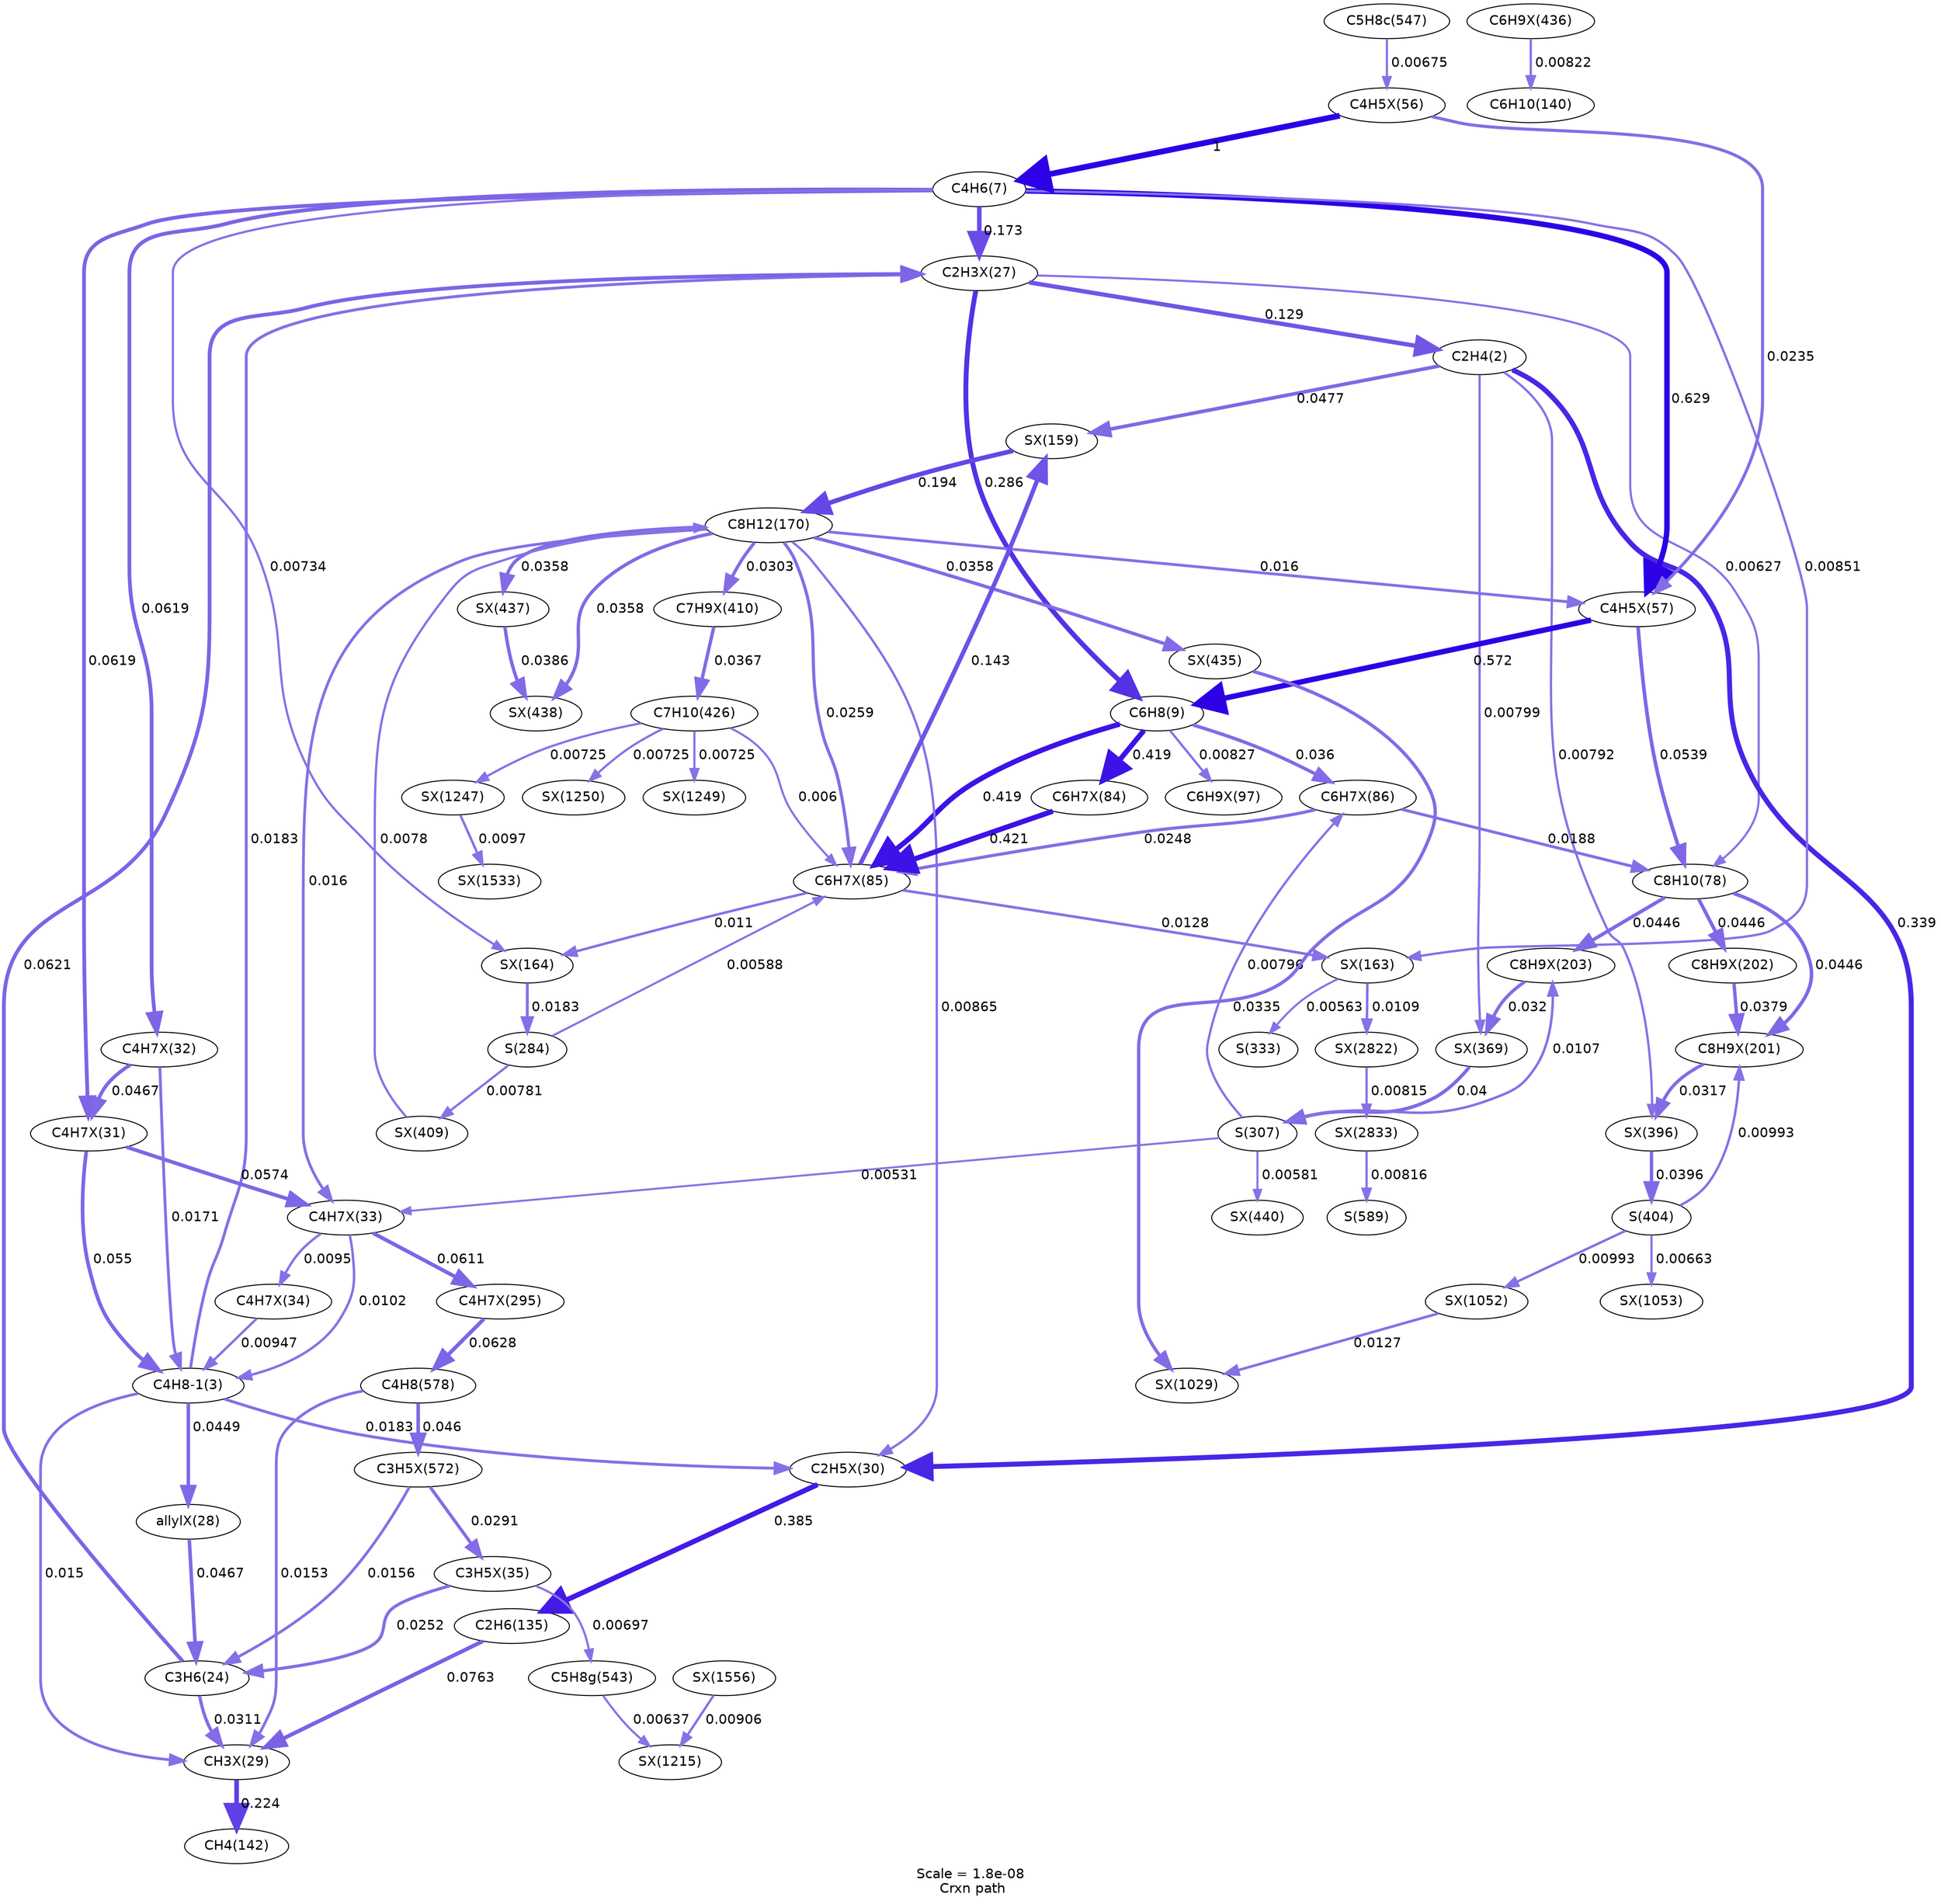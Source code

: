 digraph reaction_paths {
center=1;
s35 -> s5[fontname="Helvetica", style="setlinewidth(4.46)", arrowsize=2.23, color="0.7, 0.629, 0.9"
, label=" 0.129"];
s5 -> s38[fontname="Helvetica", style="setlinewidth(5.18)", arrowsize=2.59, color="0.7, 0.839, 0.9"
, label=" 0.339"];
s5 -> s52[fontname="Helvetica", style="setlinewidth(3.7)", arrowsize=1.85, color="0.7, 0.548, 0.9"
, label=" 0.0477"];
s5 -> s61[fontname="Helvetica", style="setlinewidth(2.35)", arrowsize=1.18, color="0.7, 0.508, 0.9"
, label=" 0.00799"];
s5 -> s63[fontname="Helvetica", style="setlinewidth(2.35)", arrowsize=1.17, color="0.7, 0.508, 0.9"
, label=" 0.00792"];
s8 -> s35[fontname="Helvetica", style="setlinewidth(4.67)", arrowsize=2.34, color="0.7, 0.673, 0.9"
, label=" 0.173"];
s35 -> s9[fontname="Helvetica", style="setlinewidth(5.05)", arrowsize=2.53, color="0.7, 0.786, 0.9"
, label=" 0.286"];
s6 -> s35[fontname="Helvetica", style="setlinewidth(2.98)", arrowsize=1.49, color="0.7, 0.518, 0.9"
, label=" 0.0183"];
s35 -> s12[fontname="Helvetica", style="setlinewidth(2.17)", arrowsize=1.09, color="0.7, 0.506, 0.9"
, label=" 0.00627"];
s10 -> s35[fontname="Helvetica", style="setlinewidth(3.9)", arrowsize=1.95, color="0.7, 0.562, 0.9"
, label=" 0.0621"];
s8 -> s47[fontname="Helvetica", style="setlinewidth(5.65)", arrowsize=2.82, color="0.7, 1.13, 0.9"
, label=" 0.629"];
s46 -> s8[fontname="Helvetica", style="setlinewidth(6)", arrowsize=3, color="0.7, 1.5, 0.9"
, label=" 1"];
s8 -> s39[fontname="Helvetica", style="setlinewidth(3.9)", arrowsize=1.95, color="0.7, 0.562, 0.9"
, label=" 0.0619"];
s8 -> s40[fontname="Helvetica", style="setlinewidth(3.9)", arrowsize=1.95, color="0.7, 0.562, 0.9"
, label=" 0.0619"];
s8 -> s54[fontname="Helvetica", style="setlinewidth(2.29)", arrowsize=1.14, color="0.7, 0.507, 0.9"
, label=" 0.00734"];
s8 -> s53[fontname="Helvetica", style="setlinewidth(2.4)", arrowsize=1.2, color="0.7, 0.509, 0.9"
, label=" 0.00851"];
s47 -> s9[fontname="Helvetica", style="setlinewidth(5.58)", arrowsize=2.79, color="0.7, 1.07, 0.9"
, label=" 0.572"];
s46 -> s47[fontname="Helvetica", style="setlinewidth(3.17)", arrowsize=1.58, color="0.7, 0.524, 0.9"
, label=" 0.0235"];
s47 -> s12[fontname="Helvetica", style="setlinewidth(3.79)", arrowsize=1.9, color="0.7, 0.554, 0.9"
, label=" 0.0539"];
s16 -> s47[fontname="Helvetica", style="setlinewidth(2.88)", arrowsize=1.44, color="0.7, 0.516, 0.9"
, label=" 0.016"];
s9 -> s50[fontname="Helvetica", style="setlinewidth(3.49)", arrowsize=1.74, color="0.7, 0.536, 0.9"
, label=" 0.036"];
s9 -> s49[fontname="Helvetica", style="setlinewidth(5.34)", arrowsize=2.67, color="0.7, 0.919, 0.9"
, label=" 0.419"];
s9 -> s48[fontname="Helvetica", style="setlinewidth(5.34)", arrowsize=2.67, color="0.7, 0.919, 0.9"
, label=" 0.419"];
s9 -> s51[fontname="Helvetica", style="setlinewidth(2.38)", arrowsize=1.19, color="0.7, 0.508, 0.9"
, label=" 0.00827"];
s24 -> s46[fontname="Helvetica", style="setlinewidth(2.23)", arrowsize=1.11, color="0.7, 0.507, 0.9"
, label=" 0.00675"];
s6 -> s38[fontname="Helvetica", style="setlinewidth(2.98)", arrowsize=1.49, color="0.7, 0.518, 0.9"
, label=" 0.0183"];
s39 -> s6[fontname="Helvetica", style="setlinewidth(3.81)", arrowsize=1.91, color="0.7, 0.555, 0.9"
, label=" 0.055"];
s41 -> s6[fontname="Helvetica", style="setlinewidth(2.54)", arrowsize=1.27, color="0.7, 0.51, 0.9"
, label=" 0.0102"];
s40 -> s6[fontname="Helvetica", style="setlinewidth(2.93)", arrowsize=1.46, color="0.7, 0.517, 0.9"
, label=" 0.0171"];
s42 -> s6[fontname="Helvetica", style="setlinewidth(2.48)", arrowsize=1.24, color="0.7, 0.509, 0.9"
, label=" 0.00947"];
s6 -> s37[fontname="Helvetica", style="setlinewidth(2.83)", arrowsize=1.41, color="0.7, 0.515, 0.9"
, label=" 0.015"];
s6 -> s36[fontname="Helvetica", style="setlinewidth(3.66)", arrowsize=1.83, color="0.7, 0.545, 0.9"
, label=" 0.0449"];
s38 -> s13[fontname="Helvetica", style="setlinewidth(5.28)", arrowsize=2.64, color="0.7, 0.885, 0.9"
, label=" 0.385"];
s16 -> s38[fontname="Helvetica", style="setlinewidth(2.41)", arrowsize=1.21, color="0.7, 0.509, 0.9"
, label=" 0.00865"];
s13 -> s37[fontname="Helvetica", style="setlinewidth(4.06)", arrowsize=2.03, color="0.7, 0.576, 0.9"
, label=" 0.0763"];
s50 -> s49[fontname="Helvetica", style="setlinewidth(3.21)", arrowsize=1.6, color="0.7, 0.525, 0.9"
, label=" 0.0248"];
s50 -> s12[fontname="Helvetica", style="setlinewidth(3)", arrowsize=1.5, color="0.7, 0.519, 0.9"
, label=" 0.0188"];
s19 -> s50[fontname="Helvetica", style="setlinewidth(2.35)", arrowsize=1.18, color="0.7, 0.508, 0.9"
, label=" 0.00796"];
s48 -> s49[fontname="Helvetica", style="setlinewidth(5.35)", arrowsize=2.67, color="0.7, 0.921, 0.9"
, label=" 0.421"];
s49 -> s52[fontname="Helvetica", style="setlinewidth(4.53)", arrowsize=2.27, color="0.7, 0.643, 0.9"
, label=" 0.143"];
s16 -> s49[fontname="Helvetica", style="setlinewidth(3.24)", arrowsize=1.62, color="0.7, 0.526, 0.9"
, label=" 0.0259"];
s22 -> s49[fontname="Helvetica", style="setlinewidth(2.14)", arrowsize=1.07, color="0.7, 0.506, 0.9"
, label=" 0.006"];
s49 -> s54[fontname="Helvetica", style="setlinewidth(2.6)", arrowsize=1.3, color="0.7, 0.511, 0.9"
, label=" 0.011"];
s18 -> s49[fontname="Helvetica", style="setlinewidth(2.12)", arrowsize=1.06, color="0.7, 0.506, 0.9"
, label=" 0.00588"];
s49 -> s53[fontname="Helvetica", style="setlinewidth(2.71)", arrowsize=1.35, color="0.7, 0.513, 0.9"
, label=" 0.0128"];
s12 -> s58[fontname="Helvetica", style="setlinewidth(3.65)", arrowsize=1.83, color="0.7, 0.545, 0.9"
, label=" 0.0446"];
s12 -> s57[fontname="Helvetica", style="setlinewidth(3.65)", arrowsize=1.83, color="0.7, 0.545, 0.9"
, label=" 0.0446"];
s12 -> s56[fontname="Helvetica", style="setlinewidth(3.65)", arrowsize=1.83, color="0.7, 0.545, 0.9"
, label=" 0.0446"];
s39 -> s41[fontname="Helvetica", style="setlinewidth(3.84)", arrowsize=1.92, color="0.7, 0.557, 0.9"
, label=" 0.0574"];
s40 -> s39[fontname="Helvetica", style="setlinewidth(3.69)", arrowsize=1.84, color="0.7, 0.547, 0.9"
, label=" 0.0467"];
s41 -> s42[fontname="Helvetica", style="setlinewidth(2.48)", arrowsize=1.24, color="0.7, 0.51, 0.9"
, label=" 0.0095"];
s16 -> s41[fontname="Helvetica", style="setlinewidth(2.88)", arrowsize=1.44, color="0.7, 0.516, 0.9"
, label=" 0.016"];
s41 -> s60[fontname="Helvetica", style="setlinewidth(3.89)", arrowsize=1.94, color="0.7, 0.561, 0.9"
, label=" 0.0611"];
s19 -> s41[fontname="Helvetica", style="setlinewidth(2.05)", arrowsize=1.02, color="0.7, 0.505, 0.9"
, label=" 0.00531"];
s58 -> s61[fontname="Helvetica", style="setlinewidth(3.4)", arrowsize=1.7, color="0.7, 0.532, 0.9"
, label=" 0.032"];
s19 -> s58[fontname="Helvetica", style="setlinewidth(2.58)", arrowsize=1.29, color="0.7, 0.511, 0.9"
, label=" 0.0107"];
s57 -> s56[fontname="Helvetica", style="setlinewidth(3.53)", arrowsize=1.76, color="0.7, 0.538, 0.9"
, label=" 0.0379"];
s56 -> s63[fontname="Helvetica", style="setlinewidth(3.39)", arrowsize=1.7, color="0.7, 0.532, 0.9"
, label=" 0.0317"];
s21 -> s56[fontname="Helvetica", style="setlinewidth(2.52)", arrowsize=1.26, color="0.7, 0.51, 0.9"
, label=" 0.00993"];
s52 -> s16[fontname="Helvetica", style="setlinewidth(4.76)", arrowsize=2.38, color="0.7, 0.694, 0.9"
, label=" 0.194"];
s64 -> s16[fontname="Helvetica", style="setlinewidth(2.34)", arrowsize=1.17, color="0.7, 0.508, 0.9"
, label=" 0.0078"];
s16 -> s69[fontname="Helvetica", style="setlinewidth(3.49)", arrowsize=1.74, color="0.7, 0.536, 0.9"
, label=" 0.0358"];
s16 -> s68[fontname="Helvetica", style="setlinewidth(3.49)", arrowsize=1.74, color="0.7, 0.536, 0.9"
, label=" 0.0358"];
s16 -> s66[fontname="Helvetica", style="setlinewidth(3.49)", arrowsize=1.74, color="0.7, 0.536, 0.9"
, label=" 0.0358"];
s16 -> s65[fontname="Helvetica", style="setlinewidth(3.36)", arrowsize=1.68, color="0.7, 0.53, 0.9"
, label=" 0.0303"];
s37 -> s15[fontname="Helvetica", style="setlinewidth(4.87)", arrowsize=2.43, color="0.7, 0.724, 0.9"
, label=" 0.224"];
s25 -> s37[fontname="Helvetica", style="setlinewidth(2.85)", arrowsize=1.42, color="0.7, 0.515, 0.9"
, label=" 0.0153"];
s10 -> s37[fontname="Helvetica", style="setlinewidth(3.38)", arrowsize=1.69, color="0.7, 0.531, 0.9"
, label=" 0.0311"];
s60 -> s25[fontname="Helvetica", style="setlinewidth(3.91)", arrowsize=1.96, color="0.7, 0.563, 0.9"
, label=" 0.0628"];
s25 -> s72[fontname="Helvetica", style="setlinewidth(3.67)", arrowsize=1.84, color="0.7, 0.546, 0.9"
, label=" 0.046"];
s36 -> s10[fontname="Helvetica", style="setlinewidth(3.69)", arrowsize=1.84, color="0.7, 0.547, 0.9"
, label=" 0.0467"];
s72 -> s43[fontname="Helvetica", style="setlinewidth(3.33)", arrowsize=1.66, color="0.7, 0.529, 0.9"
, label=" 0.0291"];
s72 -> s10[fontname="Helvetica", style="setlinewidth(2.86)", arrowsize=1.43, color="0.7, 0.516, 0.9"
, label=" 0.0156"];
s43 -> s10[fontname="Helvetica", style="setlinewidth(3.22)", arrowsize=1.61, color="0.7, 0.525, 0.9"
, label=" 0.0252"];
s43 -> s23[fontname="Helvetica", style="setlinewidth(2.25)", arrowsize=1.13, color="0.7, 0.507, 0.9"
, label=" 0.00697"];
s18 -> s64[fontname="Helvetica", style="setlinewidth(2.34)", arrowsize=1.17, color="0.7, 0.508, 0.9"
, label=" 0.00781"];
s19 -> s71[fontname="Helvetica", style="setlinewidth(2.11)", arrowsize=1.06, color="0.7, 0.506, 0.9"
, label=" 0.00581"];
s68 -> s69[fontname="Helvetica", style="setlinewidth(3.54)", arrowsize=1.77, color="0.7, 0.539, 0.9"
, label=" 0.0386"];
s66 -> s77[fontname="Helvetica", style="setlinewidth(3.44)", arrowsize=1.72, color="0.7, 0.533, 0.9"
, label=" 0.0335"];
s79 -> s77[fontname="Helvetica", style="setlinewidth(2.7)", arrowsize=1.35, color="0.7, 0.513, 0.9"
, label=" 0.0127"];
s21 -> s79[fontname="Helvetica", style="setlinewidth(2.52)", arrowsize=1.26, color="0.7, 0.51, 0.9"
, label=" 0.00993"];
s67 -> s14[fontname="Helvetica", style="setlinewidth(2.38)", arrowsize=1.19, color="0.7, 0.508, 0.9"
, label=" 0.00822"];
s65 -> s22[fontname="Helvetica", style="setlinewidth(3.5)", arrowsize=1.75, color="0.7, 0.537, 0.9"
, label=" 0.0367"];
s22 -> s87[fontname="Helvetica", style="setlinewidth(2.28)", arrowsize=1.14, color="0.7, 0.507, 0.9"
, label=" 0.00725"];
s22 -> s86[fontname="Helvetica", style="setlinewidth(2.28)", arrowsize=1.14, color="0.7, 0.507, 0.9"
, label=" 0.00725"];
s22 -> s84[fontname="Helvetica", style="setlinewidth(2.28)", arrowsize=1.14, color="0.7, 0.507, 0.9"
, label=" 0.00725"];
s84 -> s97[fontname="Helvetica", style="setlinewidth(2.5)", arrowsize=1.25, color="0.7, 0.51, 0.9"
, label=" 0.0097"];
s61 -> s19[fontname="Helvetica", style="setlinewidth(3.57)", arrowsize=1.78, color="0.7, 0.54, 0.9"
, label=" 0.04"];
s23 -> s83[fontname="Helvetica", style="setlinewidth(2.18)", arrowsize=1.09, color="0.7, 0.506, 0.9"
, label=" 0.00637"];
s99 -> s83[fontname="Helvetica", style="setlinewidth(2.45)", arrowsize=1.22, color="0.7, 0.509, 0.9"
, label=" 0.00906"];
s63 -> s21[fontname="Helvetica", style="setlinewidth(3.56)", arrowsize=1.78, color="0.7, 0.54, 0.9"
, label=" 0.0396"];
s21 -> s80[fontname="Helvetica", style="setlinewidth(2.21)", arrowsize=1.11, color="0.7, 0.507, 0.9"
, label=" 0.00663"];
s54 -> s18[fontname="Helvetica", style="setlinewidth(2.98)", arrowsize=1.49, color="0.7, 0.518, 0.9"
, label=" 0.0183"];
s53 -> s125[fontname="Helvetica", style="setlinewidth(2.59)", arrowsize=1.29, color="0.7, 0.511, 0.9"
, label=" 0.0109"];
s53 -> s20[fontname="Helvetica", style="setlinewidth(2.09)", arrowsize=1.05, color="0.7, 0.506, 0.9"
, label=" 0.00563"];
s125 -> s127[fontname="Helvetica", style="setlinewidth(2.37)", arrowsize=1.18, color="0.7, 0.508, 0.9"
, label=" 0.00815"];
s127 -> s26[fontname="Helvetica", style="setlinewidth(2.37)", arrowsize=1.18, color="0.7, 0.508, 0.9"
, label=" 0.00816"];
s5 [ fontname="Helvetica", label="C2H4(2)"];
s6 [ fontname="Helvetica", label="C4H8-1(3)"];
s8 [ fontname="Helvetica", label="C4H6(7)"];
s9 [ fontname="Helvetica", label="C6H8(9)"];
s10 [ fontname="Helvetica", label="C3H6(24)"];
s12 [ fontname="Helvetica", label="C8H10(78)"];
s13 [ fontname="Helvetica", label="C2H6(135)"];
s14 [ fontname="Helvetica", label="C6H10(140)"];
s15 [ fontname="Helvetica", label="CH4(142)"];
s16 [ fontname="Helvetica", label="C8H12(170)"];
s18 [ fontname="Helvetica", label="S(284)"];
s19 [ fontname="Helvetica", label="S(307)"];
s20 [ fontname="Helvetica", label="S(333)"];
s21 [ fontname="Helvetica", label="S(404)"];
s22 [ fontname="Helvetica", label="C7H10(426)"];
s23 [ fontname="Helvetica", label="C5H8g(543)"];
s24 [ fontname="Helvetica", label="C5H8c(547)"];
s25 [ fontname="Helvetica", label="C4H8(578)"];
s26 [ fontname="Helvetica", label="S(589)"];
s35 [ fontname="Helvetica", label="C2H3X(27)"];
s36 [ fontname="Helvetica", label="allylX(28)"];
s37 [ fontname="Helvetica", label="CH3X(29)"];
s38 [ fontname="Helvetica", label="C2H5X(30)"];
s39 [ fontname="Helvetica", label="C4H7X(31)"];
s40 [ fontname="Helvetica", label="C4H7X(32)"];
s41 [ fontname="Helvetica", label="C4H7X(33)"];
s42 [ fontname="Helvetica", label="C4H7X(34)"];
s43 [ fontname="Helvetica", label="C3H5X(35)"];
s46 [ fontname="Helvetica", label="C4H5X(56)"];
s47 [ fontname="Helvetica", label="C4H5X(57)"];
s48 [ fontname="Helvetica", label="C6H7X(84)"];
s49 [ fontname="Helvetica", label="C6H7X(85)"];
s50 [ fontname="Helvetica", label="C6H7X(86)"];
s51 [ fontname="Helvetica", label="C6H9X(97)"];
s52 [ fontname="Helvetica", label="SX(159)"];
s53 [ fontname="Helvetica", label="SX(163)"];
s54 [ fontname="Helvetica", label="SX(164)"];
s56 [ fontname="Helvetica", label="C8H9X(201)"];
s57 [ fontname="Helvetica", label="C8H9X(202)"];
s58 [ fontname="Helvetica", label="C8H9X(203)"];
s60 [ fontname="Helvetica", label="C4H7X(295)"];
s61 [ fontname="Helvetica", label="SX(369)"];
s63 [ fontname="Helvetica", label="SX(396)"];
s64 [ fontname="Helvetica", label="SX(409)"];
s65 [ fontname="Helvetica", label="C7H9X(410)"];
s66 [ fontname="Helvetica", label="SX(435)"];
s67 [ fontname="Helvetica", label="C6H9X(436)"];
s68 [ fontname="Helvetica", label="SX(437)"];
s69 [ fontname="Helvetica", label="SX(438)"];
s71 [ fontname="Helvetica", label="SX(440)"];
s72 [ fontname="Helvetica", label="C3H5X(572)"];
s77 [ fontname="Helvetica", label="SX(1029)"];
s79 [ fontname="Helvetica", label="SX(1052)"];
s80 [ fontname="Helvetica", label="SX(1053)"];
s83 [ fontname="Helvetica", label="SX(1215)"];
s84 [ fontname="Helvetica", label="SX(1247)"];
s86 [ fontname="Helvetica", label="SX(1249)"];
s87 [ fontname="Helvetica", label="SX(1250)"];
s97 [ fontname="Helvetica", label="SX(1533)"];
s99 [ fontname="Helvetica", label="SX(1556)"];
s125 [ fontname="Helvetica", label="SX(2822)"];
s127 [ fontname="Helvetica", label="SX(2833)"];
 label = "Scale = 1.8e-08\l Crxn path";
 fontname = "Helvetica";
}
